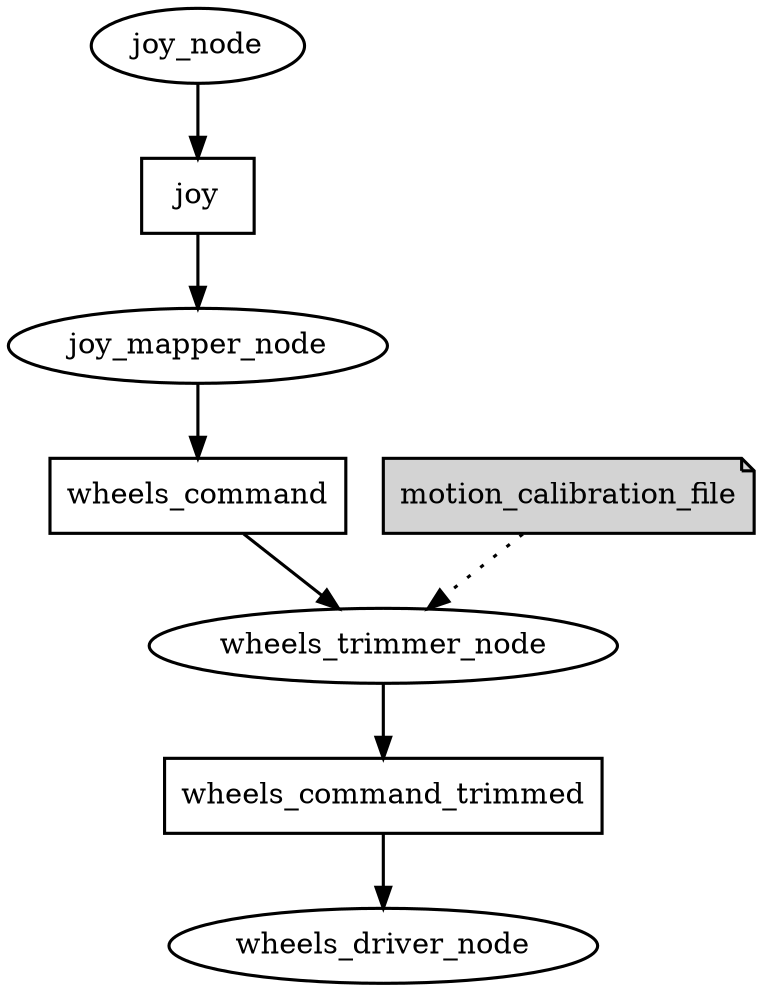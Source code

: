 digraph D {	
	edge [penwidth=1.5]
	node [penwidth=1.5]
	
	node [shape=ellipse,style=filled];
	subgraph nodes{
		node [fillcolor=white];
		joy_node;
		joy_mapper_node;
		wheels_trimmer_node;
		wheels_driver_node;
	}

	node [shape=note,sytle=filled];
	subgraph files{
		motion_calibration_file;
	}

	node [shape=box,style=""];
	subgraph topic{
		joy;
		wheels_command;
		wheels_command_trimmed;
	}
	joy_node->joy;
	joy->joy_mapper_node;
	joy_mapper_node->wheels_command;
	wheels_command->wheels_trimmer_node;
	motion_calibration_file->wheels_trimmer_node[style="dotted"];
	wheels_trimmer_node->wheels_command_trimmed;
	wheels_command_trimmed->wheels_driver_node;
}